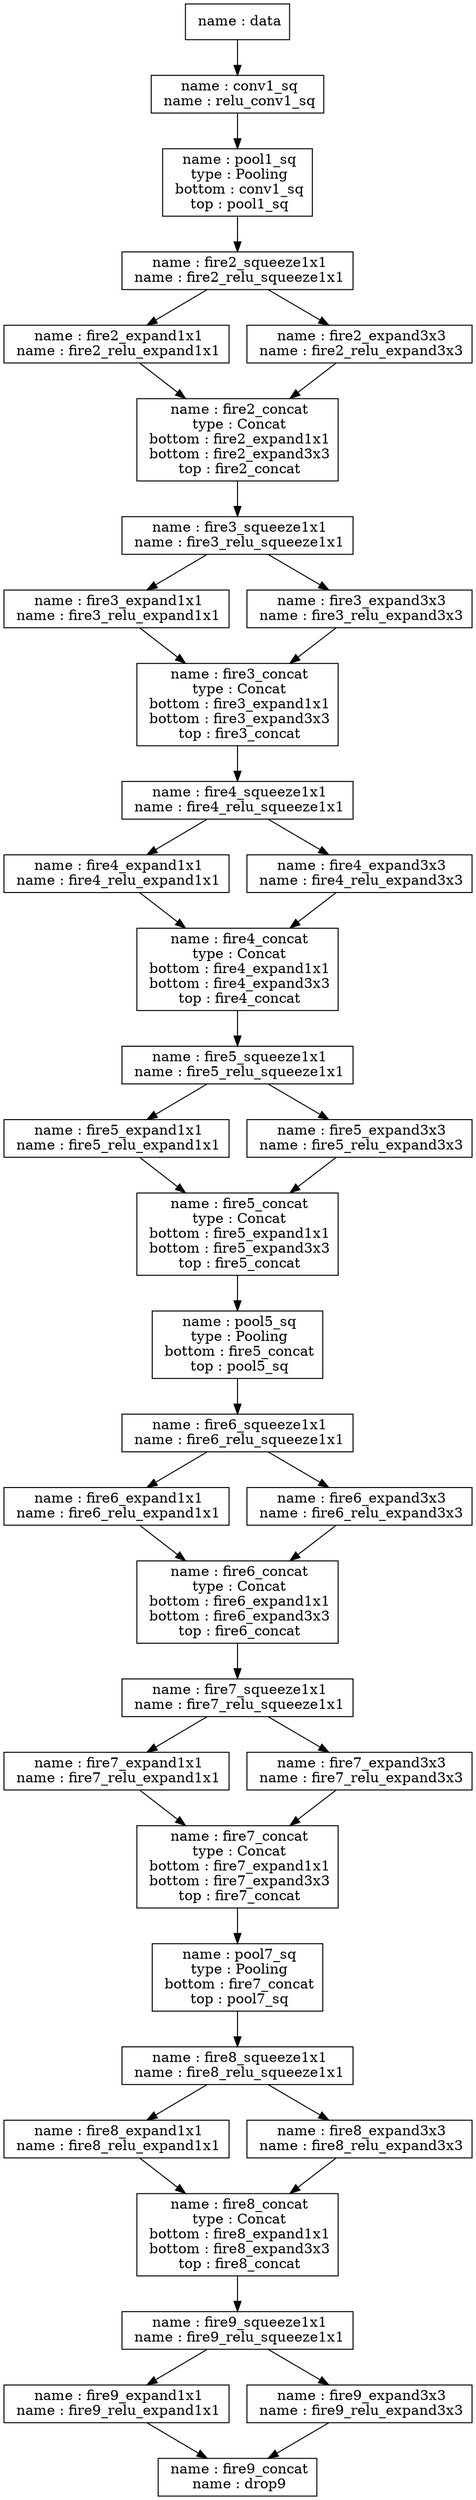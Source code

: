 digraph cnn_tree {
data
[
        shape = box
        label = " name : data"
];
data -> conv1_sq;
conv1_sq
[
        shape = box
        label = " name : conv1_sq\n name : relu_conv1_sq"
];
conv1_sq -> pool1_sq;
pool1_sq
[
        shape = box
        label = " name : pool1_sq\n type : Pooling\n bottom : conv1_sq\n top : pool1_sq"
];
pool1_sq -> fire2_squeeze1x1;
fire2_squeeze1x1
[
        shape = box
        label = " name : fire2_squeeze1x1\n name : fire2_relu_squeeze1x1"
];
fire2_squeeze1x1 -> fire2_expand1x1;
fire2_squeeze1x1 -> fire2_expand3x3;
fire2_expand1x1
[
        shape = box
        label = " name : fire2_expand1x1\n name : fire2_relu_expand1x1"
];
fire2_expand1x1 -> fire2_concat;
fire2_expand3x3
[
        shape = box
        label = " name : fire2_expand3x3\n name : fire2_relu_expand3x3"
];
fire2_expand3x3 -> fire2_concat;
fire2_concat
[
        shape = box
        label = " name : fire2_concat\n type : Concat\n bottom : fire2_expand1x1\n bottom : fire2_expand3x3\n top : fire2_concat"
];
fire2_concat -> fire3_squeeze1x1;
fire3_squeeze1x1
[
        shape = box
        label = " name : fire3_squeeze1x1\n name : fire3_relu_squeeze1x1"
];
fire3_squeeze1x1 -> fire3_expand1x1;
fire3_squeeze1x1 -> fire3_expand3x3;
fire3_expand1x1
[
        shape = box
        label = " name : fire3_expand1x1\n name : fire3_relu_expand1x1"
];
fire3_expand1x1 -> fire3_concat;
fire3_expand3x3
[
        shape = box
        label = " name : fire3_expand3x3\n name : fire3_relu_expand3x3"
];
fire3_expand3x3 -> fire3_concat;
fire3_concat
[
        shape = box
        label = " name : fire3_concat\n type : Concat\n bottom : fire3_expand1x1\n bottom : fire3_expand3x3\n top : fire3_concat"
];
fire3_concat -> fire4_squeeze1x1;
fire4_squeeze1x1
[
        shape = box
        label = " name : fire4_squeeze1x1\n name : fire4_relu_squeeze1x1"
];
fire4_squeeze1x1 -> fire4_expand1x1;
fire4_squeeze1x1 -> fire4_expand3x3;
fire4_expand1x1
[
        shape = box
        label = " name : fire4_expand1x1\n name : fire4_relu_expand1x1"
];
fire4_expand1x1 -> fire4_concat;
fire4_expand3x3
[
        shape = box
        label = " name : fire4_expand3x3\n name : fire4_relu_expand3x3"
];
fire4_expand3x3 -> fire4_concat;
fire4_concat
[
        shape = box
        label = " name : fire4_concat\n type : Concat\n bottom : fire4_expand1x1\n bottom : fire4_expand3x3\n top : fire4_concat"
];
fire4_concat -> fire5_squeeze1x1;
fire5_squeeze1x1
[
        shape = box
        label = " name : fire5_squeeze1x1\n name : fire5_relu_squeeze1x1"
];
fire5_squeeze1x1 -> fire5_expand1x1;
fire5_squeeze1x1 -> fire5_expand3x3;
fire5_expand1x1
[
        shape = box
        label = " name : fire5_expand1x1\n name : fire5_relu_expand1x1"
];
fire5_expand1x1 -> fire5_concat;
fire5_expand3x3
[
        shape = box
        label = " name : fire5_expand3x3\n name : fire5_relu_expand3x3"
];
fire5_expand3x3 -> fire5_concat;
fire5_concat
[
        shape = box
        label = " name : fire5_concat\n type : Concat\n bottom : fire5_expand1x1\n bottom : fire5_expand3x3\n top : fire5_concat"
];
fire5_concat -> pool5_sq;
pool5_sq
[
        shape = box
        label = " name : pool5_sq\n type : Pooling\n bottom : fire5_concat\n top : pool5_sq"
];
pool5_sq -> fire6_squeeze1x1;
fire6_squeeze1x1
[
        shape = box
        label = " name : fire6_squeeze1x1\n name : fire6_relu_squeeze1x1"
];
fire6_squeeze1x1 -> fire6_expand1x1;
fire6_squeeze1x1 -> fire6_expand3x3;
fire6_expand1x1
[
        shape = box
        label = " name : fire6_expand1x1\n name : fire6_relu_expand1x1"
];
fire6_expand1x1 -> fire6_concat;
fire6_expand3x3
[
        shape = box
        label = " name : fire6_expand3x3\n name : fire6_relu_expand3x3"
];
fire6_expand3x3 -> fire6_concat;
fire6_concat
[
        shape = box
        label = " name : fire6_concat\n type : Concat\n bottom : fire6_expand1x1\n bottom : fire6_expand3x3\n top : fire6_concat"
];
fire6_concat -> fire7_squeeze1x1;
fire7_squeeze1x1
[
        shape = box
        label = " name : fire7_squeeze1x1\n name : fire7_relu_squeeze1x1"
];
fire7_squeeze1x1 -> fire7_expand1x1;
fire7_squeeze1x1 -> fire7_expand3x3;
fire7_expand1x1
[
        shape = box
        label = " name : fire7_expand1x1\n name : fire7_relu_expand1x1"
];
fire7_expand1x1 -> fire7_concat;
fire7_expand3x3
[
        shape = box
        label = " name : fire7_expand3x3\n name : fire7_relu_expand3x3"
];
fire7_expand3x3 -> fire7_concat;
fire7_concat
[
        shape = box
        label = " name : fire7_concat\n type : Concat\n bottom : fire7_expand1x1\n bottom : fire7_expand3x3\n top : fire7_concat"
];
fire7_concat -> pool7_sq;
pool7_sq
[
        shape = box
        label = " name : pool7_sq\n type : Pooling\n bottom : fire7_concat\n top : pool7_sq"
];
pool7_sq -> fire8_squeeze1x1;
fire8_squeeze1x1
[
        shape = box
        label = " name : fire8_squeeze1x1\n name : fire8_relu_squeeze1x1"
];
fire8_squeeze1x1 -> fire8_expand1x1;
fire8_squeeze1x1 -> fire8_expand3x3;
fire8_expand1x1
[
        shape = box
        label = " name : fire8_expand1x1\n name : fire8_relu_expand1x1"
];
fire8_expand1x1 -> fire8_concat;
fire8_expand3x3
[
        shape = box
        label = " name : fire8_expand3x3\n name : fire8_relu_expand3x3"
];
fire8_expand3x3 -> fire8_concat;
fire8_concat
[
        shape = box
        label = " name : fire8_concat\n type : Concat\n bottom : fire8_expand1x1\n bottom : fire8_expand3x3\n top : fire8_concat"
];
fire8_concat -> fire9_squeeze1x1;
fire9_squeeze1x1
[
        shape = box
        label = " name : fire9_squeeze1x1\n name : fire9_relu_squeeze1x1"
];
fire9_squeeze1x1 -> fire9_expand1x1;
fire9_squeeze1x1 -> fire9_expand3x3;
fire9_expand1x1
[
        shape = box
        label = " name : fire9_expand1x1\n name : fire9_relu_expand1x1"
];
fire9_expand1x1 -> fire9_concat;
fire9_expand3x3
[
        shape = box
        label = " name : fire9_expand3x3\n name : fire9_relu_expand3x3"
];
fire9_expand3x3 -> fire9_concat;
fire9_concat
[
        shape = box
        label = " name : fire9_concat\n name : drop9"
];
}
